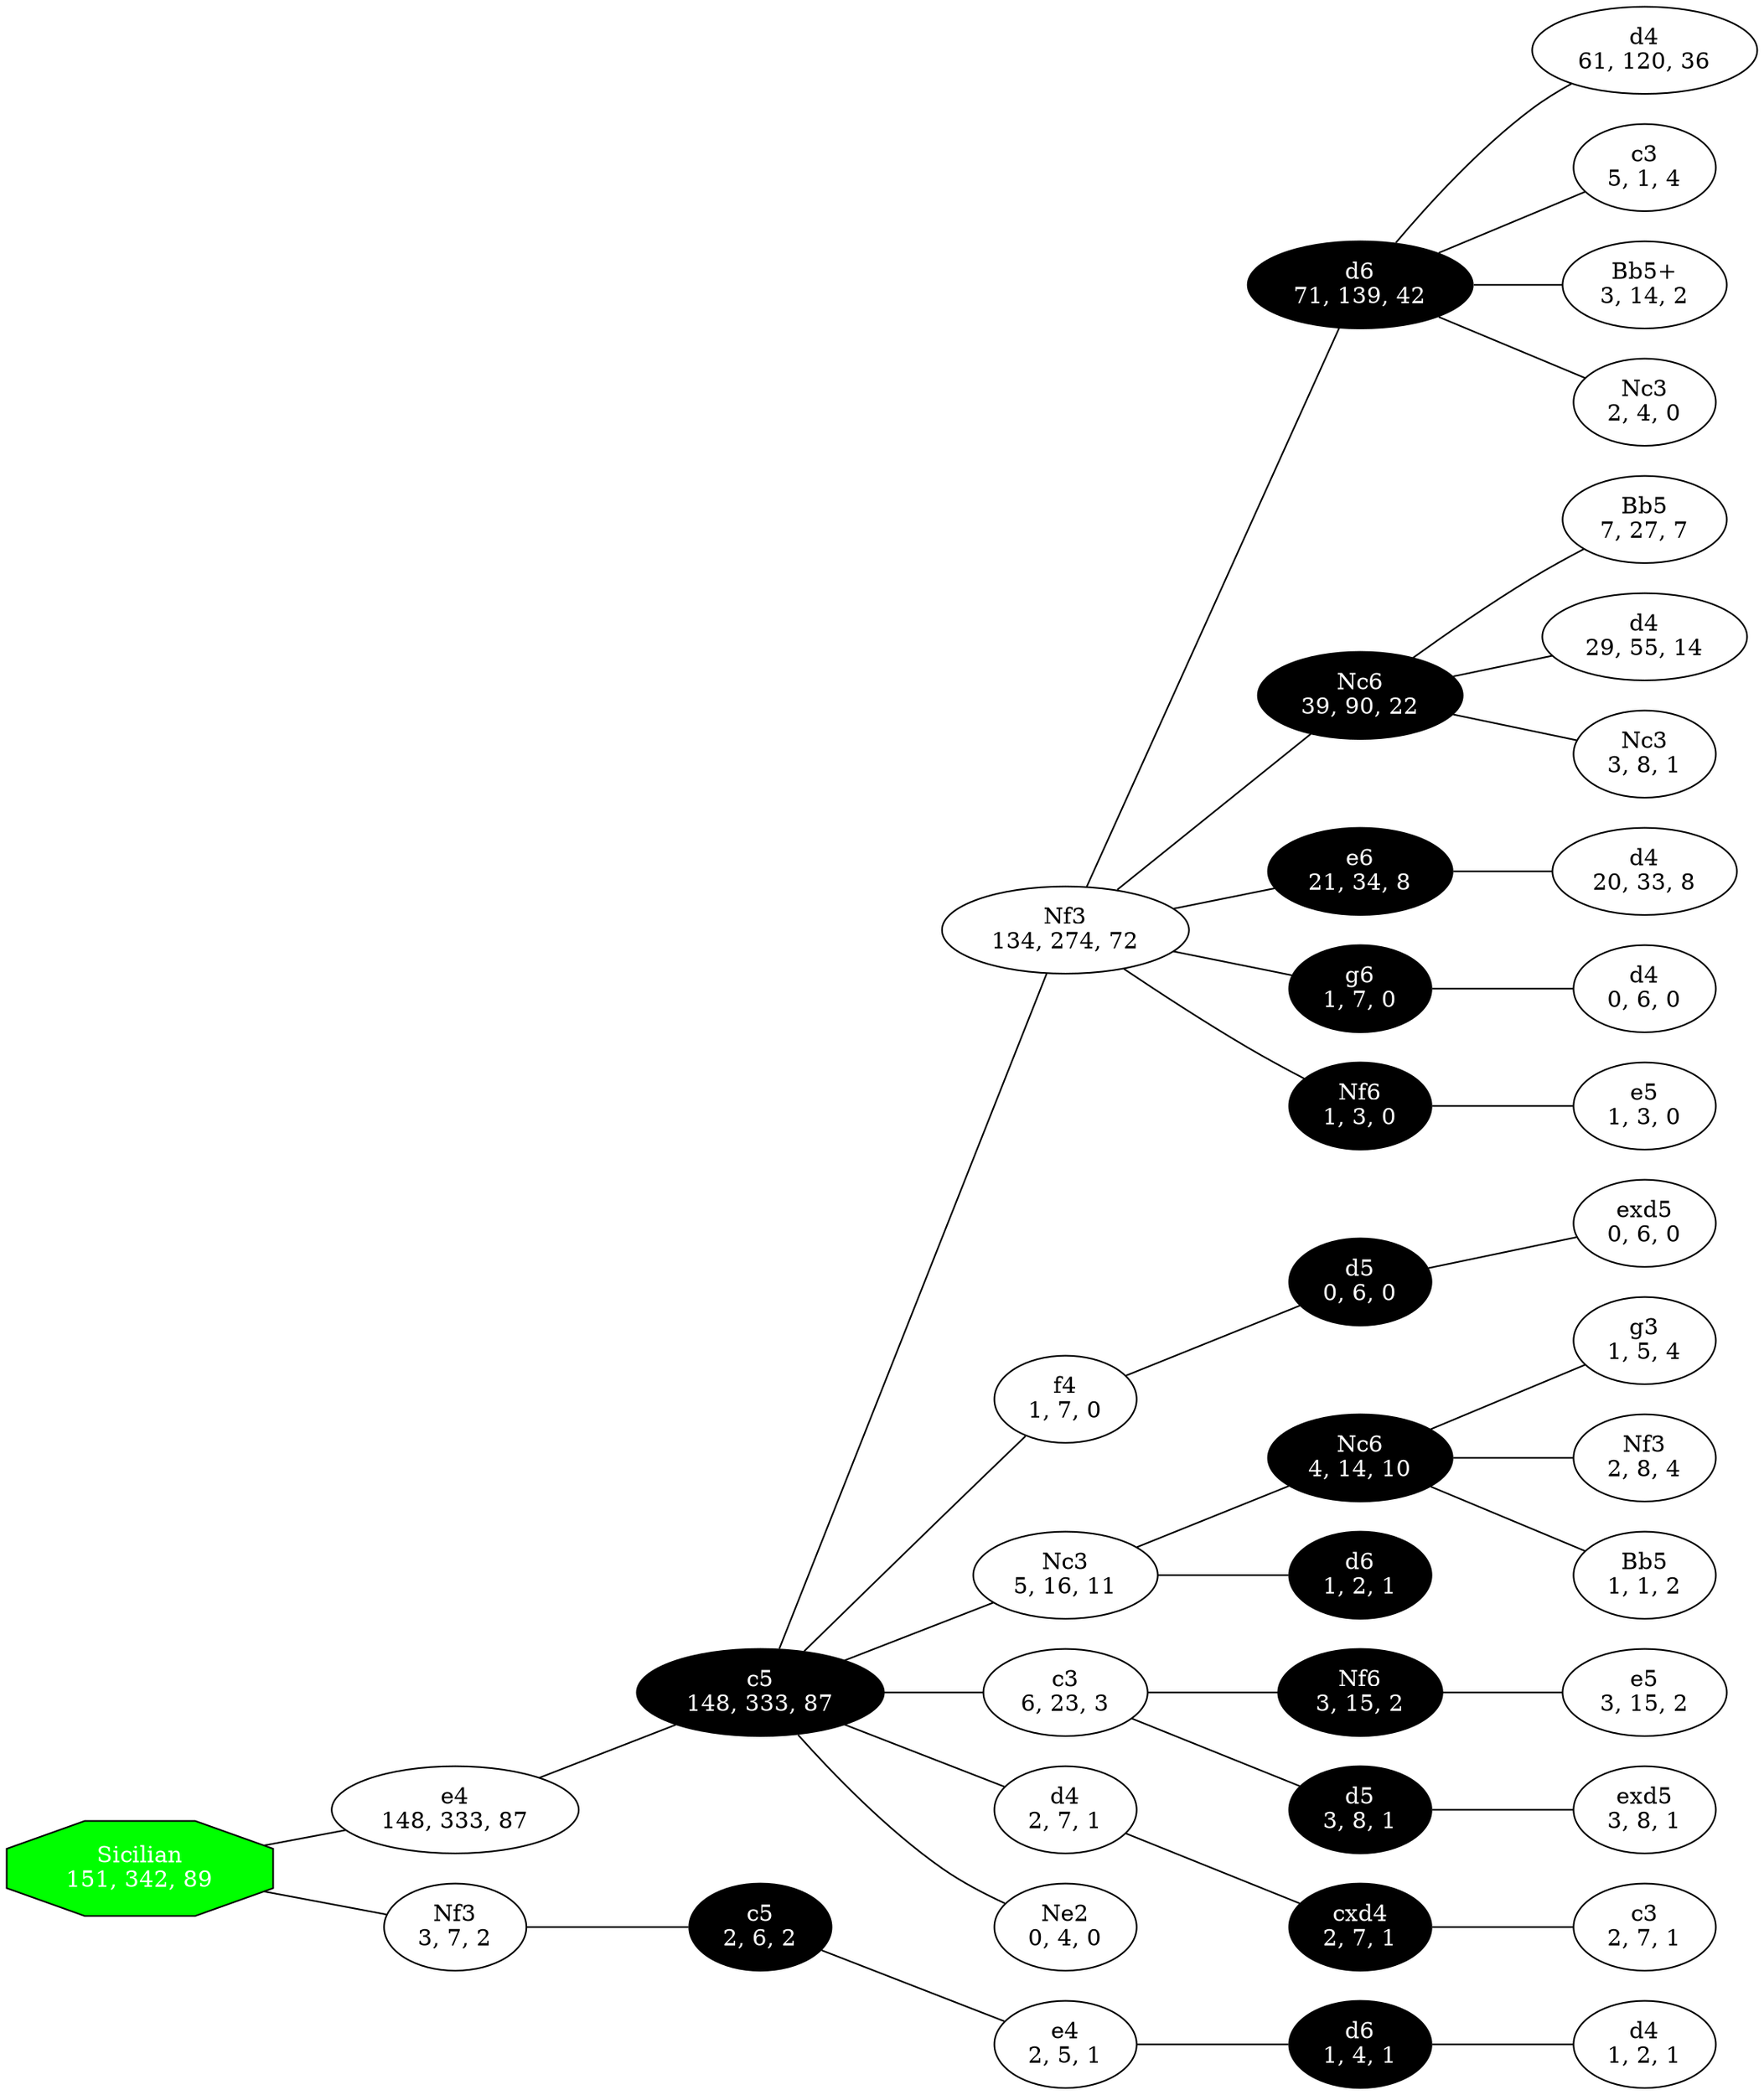 graph ChessOpenings {
	rankdir="LR";
	0 [label = "Sicilian
151, 342, 89", style = filled, fillcolor = black, fontcolor = white]; 
	1 [label = "e4
148, 333, 87"]; 
	2 [label = "c5
148, 333, 87", style = filled, fillcolor = black, fontcolor = white]; 
	3 [label = "Nf3
134, 274, 72"]; 
	4 [label = "d6
71, 139, 42", style = filled, fillcolor = black, fontcolor = white]; 
	5 [label = "d4
61, 120, 36"]; 
	6 [label = "Nc6
39, 90, 22", style = filled, fillcolor = black, fontcolor = white]; 
	7 [label = "Bb5
7, 27, 7"]; 
	8 [label = "f4
1, 7, 0"]; 
	9 [label = "d5
0, 6, 0", style = filled, fillcolor = black, fontcolor = white]; 
	10 [label = "exd5
0, 6, 0"]; 
	11 [label = "d4
29, 55, 14"]; 
	12 [label = "c3
5, 1, 4"]; 
	13 [label = "e6
21, 34, 8", style = filled, fillcolor = black, fontcolor = white]; 
	14 [label = "d4
20, 33, 8"]; 
	15 [label = "Bb5+
3, 14, 2"]; 
	16 [label = "Nc3
5, 16, 11"]; 
	17 [label = "Nc6
4, 14, 10", style = filled, fillcolor = black, fontcolor = white]; 
	18 [label = "g3
1, 5, 4"]; 
	19 [label = "Nf3
2, 8, 4"]; 
	20 [label = "c3
6, 23, 3"]; 
	21 [label = "Nf6
3, 15, 2", style = filled, fillcolor = black, fontcolor = white]; 
	22 [label = "e5
3, 15, 2"]; 
	23 [label = "Bb5
1, 1, 2"]; 
	24 [label = "Nf3
3, 7, 2"]; 
	25 [label = "c5
2, 6, 2", style = filled, fillcolor = black, fontcolor = white]; 
	26 [label = "e4
2, 5, 1"]; 
	27 [label = "d6
1, 4, 1", style = filled, fillcolor = black, fontcolor = white]; 
	28 [label = "d4
1, 2, 1"]; 
	29 [label = "d4
2, 7, 1"]; 
	30 [label = "cxd4
2, 7, 1", style = filled, fillcolor = black, fontcolor = white]; 
	31 [label = "c3
2, 7, 1"]; 
	34 [label = "d5
3, 8, 1", style = filled, fillcolor = black, fontcolor = white]; 
	35 [label = "exd5
3, 8, 1"]; 
	36 [label = "g6
1, 7, 0", style = filled, fillcolor = black, fontcolor = white]; 
	37 [label = "d4
0, 6, 0"]; 
	38 [label = "Nc3
3, 8, 1"]; 
	40 [label = "Nc3
2, 4, 0"]; 
	41 [label = "d6
1, 2, 1", style = filled, fillcolor = black, fontcolor = white]; 
	53 [label = "Nf6
1, 3, 0", style = filled, fillcolor = black, fontcolor = white]; 
	54 [label = "e5
1, 3, 0"]; 
	61 [label = "Ne2
0, 4, 0"]; 
	0 -- 1;
	1 -- 2;
	2 -- 3;
	3 -- 4;
	4 -- 5;
	3 -- 6;
	6 -- 7;
	2 -- 8;
	8 -- 9;
	9 -- 10;
	6 -- 11;
	4 -- 12;
	3 -- 13;
	13 -- 14;
	4 -- 15;
	2 -- 16;
	16 -- 17;
	17 -- 18;
	17 -- 19;
	2 -- 20;
	20 -- 21;
	21 -- 22;
	17 -- 23;
	0 -- 24;
	24 -- 25;
	25 -- 26;
	26 -- 27;
	27 -- 28;
	2 -- 29;
	29 -- 30;
	30 -- 31;
	20 -- 34;
	34 -- 35;
	3 -- 36;
	36 -- 37;
	6 -- 38;
	4 -- 40;
	16 -- 41;
	3 -- 53;
	53 -- 54;
	2 -- 61;
	0 [label = "Sicilian
151, 342, 89", shape = octagon, style = filled, fillcolor = green, fontcolor = white]; 
}